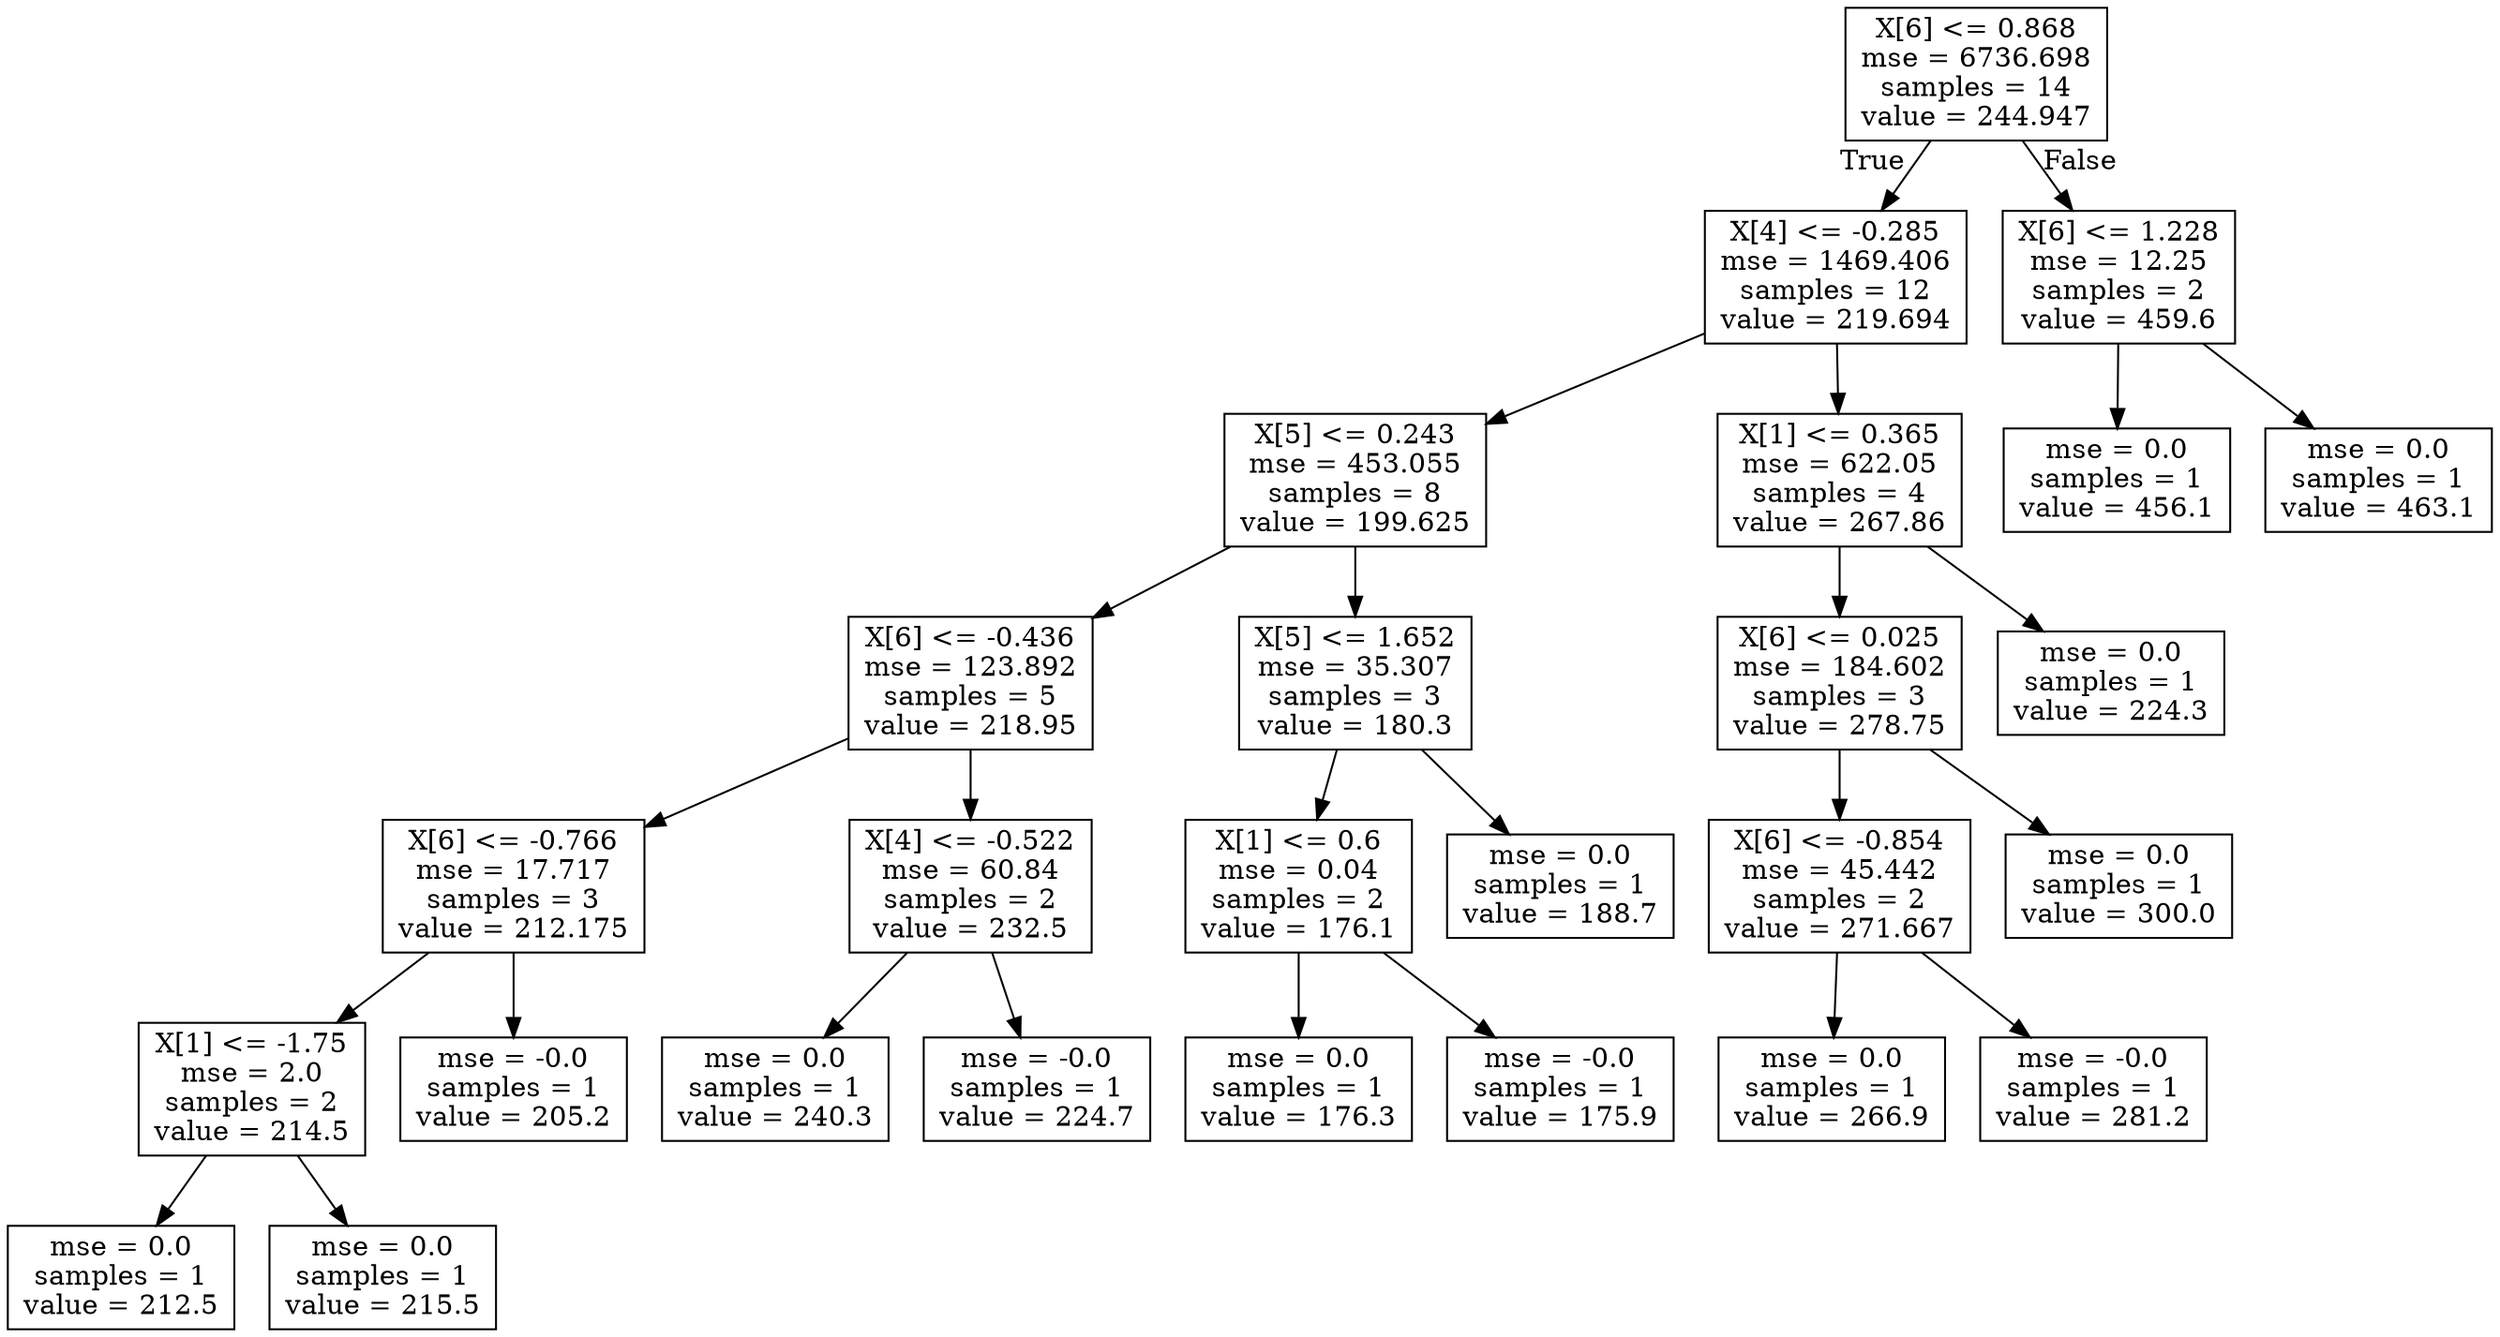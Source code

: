 digraph Tree {
node [shape=box] ;
0 [label="X[6] <= 0.868\nmse = 6736.698\nsamples = 14\nvalue = 244.947"] ;
1 [label="X[4] <= -0.285\nmse = 1469.406\nsamples = 12\nvalue = 219.694"] ;
0 -> 1 [labeldistance=2.5, labelangle=45, headlabel="True"] ;
2 [label="X[5] <= 0.243\nmse = 453.055\nsamples = 8\nvalue = 199.625"] ;
1 -> 2 ;
3 [label="X[6] <= -0.436\nmse = 123.892\nsamples = 5\nvalue = 218.95"] ;
2 -> 3 ;
4 [label="X[6] <= -0.766\nmse = 17.717\nsamples = 3\nvalue = 212.175"] ;
3 -> 4 ;
5 [label="X[1] <= -1.75\nmse = 2.0\nsamples = 2\nvalue = 214.5"] ;
4 -> 5 ;
6 [label="mse = 0.0\nsamples = 1\nvalue = 212.5"] ;
5 -> 6 ;
7 [label="mse = 0.0\nsamples = 1\nvalue = 215.5"] ;
5 -> 7 ;
8 [label="mse = -0.0\nsamples = 1\nvalue = 205.2"] ;
4 -> 8 ;
9 [label="X[4] <= -0.522\nmse = 60.84\nsamples = 2\nvalue = 232.5"] ;
3 -> 9 ;
10 [label="mse = 0.0\nsamples = 1\nvalue = 240.3"] ;
9 -> 10 ;
11 [label="mse = -0.0\nsamples = 1\nvalue = 224.7"] ;
9 -> 11 ;
12 [label="X[5] <= 1.652\nmse = 35.307\nsamples = 3\nvalue = 180.3"] ;
2 -> 12 ;
13 [label="X[1] <= 0.6\nmse = 0.04\nsamples = 2\nvalue = 176.1"] ;
12 -> 13 ;
14 [label="mse = 0.0\nsamples = 1\nvalue = 176.3"] ;
13 -> 14 ;
15 [label="mse = -0.0\nsamples = 1\nvalue = 175.9"] ;
13 -> 15 ;
16 [label="mse = 0.0\nsamples = 1\nvalue = 188.7"] ;
12 -> 16 ;
17 [label="X[1] <= 0.365\nmse = 622.05\nsamples = 4\nvalue = 267.86"] ;
1 -> 17 ;
18 [label="X[6] <= 0.025\nmse = 184.602\nsamples = 3\nvalue = 278.75"] ;
17 -> 18 ;
19 [label="X[6] <= -0.854\nmse = 45.442\nsamples = 2\nvalue = 271.667"] ;
18 -> 19 ;
20 [label="mse = 0.0\nsamples = 1\nvalue = 266.9"] ;
19 -> 20 ;
21 [label="mse = -0.0\nsamples = 1\nvalue = 281.2"] ;
19 -> 21 ;
22 [label="mse = 0.0\nsamples = 1\nvalue = 300.0"] ;
18 -> 22 ;
23 [label="mse = 0.0\nsamples = 1\nvalue = 224.3"] ;
17 -> 23 ;
24 [label="X[6] <= 1.228\nmse = 12.25\nsamples = 2\nvalue = 459.6"] ;
0 -> 24 [labeldistance=2.5, labelangle=-45, headlabel="False"] ;
25 [label="mse = 0.0\nsamples = 1\nvalue = 456.1"] ;
24 -> 25 ;
26 [label="mse = 0.0\nsamples = 1\nvalue = 463.1"] ;
24 -> 26 ;
}